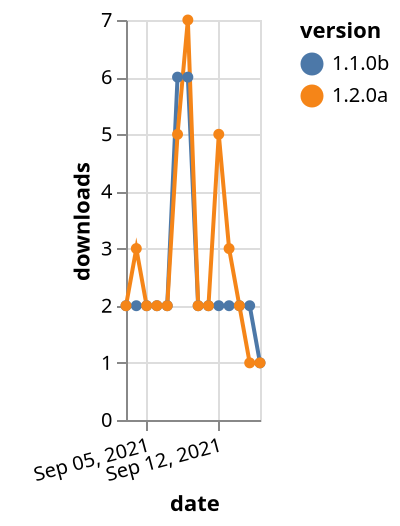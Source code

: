 {"$schema": "https://vega.github.io/schema/vega-lite/v5.json", "description": "A simple bar chart with embedded data.", "data": {"values": [{"date": "2021-09-03", "total": 4994, "delta": 2, "version": "1.1.0b"}, {"date": "2021-09-04", "total": 4996, "delta": 2, "version": "1.1.0b"}, {"date": "2021-09-05", "total": 4998, "delta": 2, "version": "1.1.0b"}, {"date": "2021-09-06", "total": 5000, "delta": 2, "version": "1.1.0b"}, {"date": "2021-09-07", "total": 5002, "delta": 2, "version": "1.1.0b"}, {"date": "2021-09-08", "total": 5008, "delta": 6, "version": "1.1.0b"}, {"date": "2021-09-09", "total": 5014, "delta": 6, "version": "1.1.0b"}, {"date": "2021-09-10", "total": 5016, "delta": 2, "version": "1.1.0b"}, {"date": "2021-09-11", "total": 5018, "delta": 2, "version": "1.1.0b"}, {"date": "2021-09-12", "total": 5020, "delta": 2, "version": "1.1.0b"}, {"date": "2021-09-13", "total": 5022, "delta": 2, "version": "1.1.0b"}, {"date": "2021-09-14", "total": 5024, "delta": 2, "version": "1.1.0b"}, {"date": "2021-09-15", "total": 5026, "delta": 2, "version": "1.1.0b"}, {"date": "2021-09-16", "total": 5027, "delta": 1, "version": "1.1.0b"}, {"date": "2021-09-03", "total": 2498, "delta": 2, "version": "1.2.0a"}, {"date": "2021-09-04", "total": 2501, "delta": 3, "version": "1.2.0a"}, {"date": "2021-09-05", "total": 2503, "delta": 2, "version": "1.2.0a"}, {"date": "2021-09-06", "total": 2505, "delta": 2, "version": "1.2.0a"}, {"date": "2021-09-07", "total": 2507, "delta": 2, "version": "1.2.0a"}, {"date": "2021-09-08", "total": 2512, "delta": 5, "version": "1.2.0a"}, {"date": "2021-09-09", "total": 2519, "delta": 7, "version": "1.2.0a"}, {"date": "2021-09-10", "total": 2521, "delta": 2, "version": "1.2.0a"}, {"date": "2021-09-11", "total": 2523, "delta": 2, "version": "1.2.0a"}, {"date": "2021-09-12", "total": 2528, "delta": 5, "version": "1.2.0a"}, {"date": "2021-09-13", "total": 2531, "delta": 3, "version": "1.2.0a"}, {"date": "2021-09-14", "total": 2533, "delta": 2, "version": "1.2.0a"}, {"date": "2021-09-15", "total": 2534, "delta": 1, "version": "1.2.0a"}, {"date": "2021-09-16", "total": 2535, "delta": 1, "version": "1.2.0a"}]}, "width": "container", "mark": {"type": "line", "point": {"filled": true}}, "encoding": {"x": {"field": "date", "type": "temporal", "timeUnit": "yearmonthdate", "title": "date", "axis": {"labelAngle": -15}}, "y": {"field": "delta", "type": "quantitative", "title": "downloads"}, "color": {"field": "version", "type": "nominal"}, "tooltip": {"field": "delta"}}}